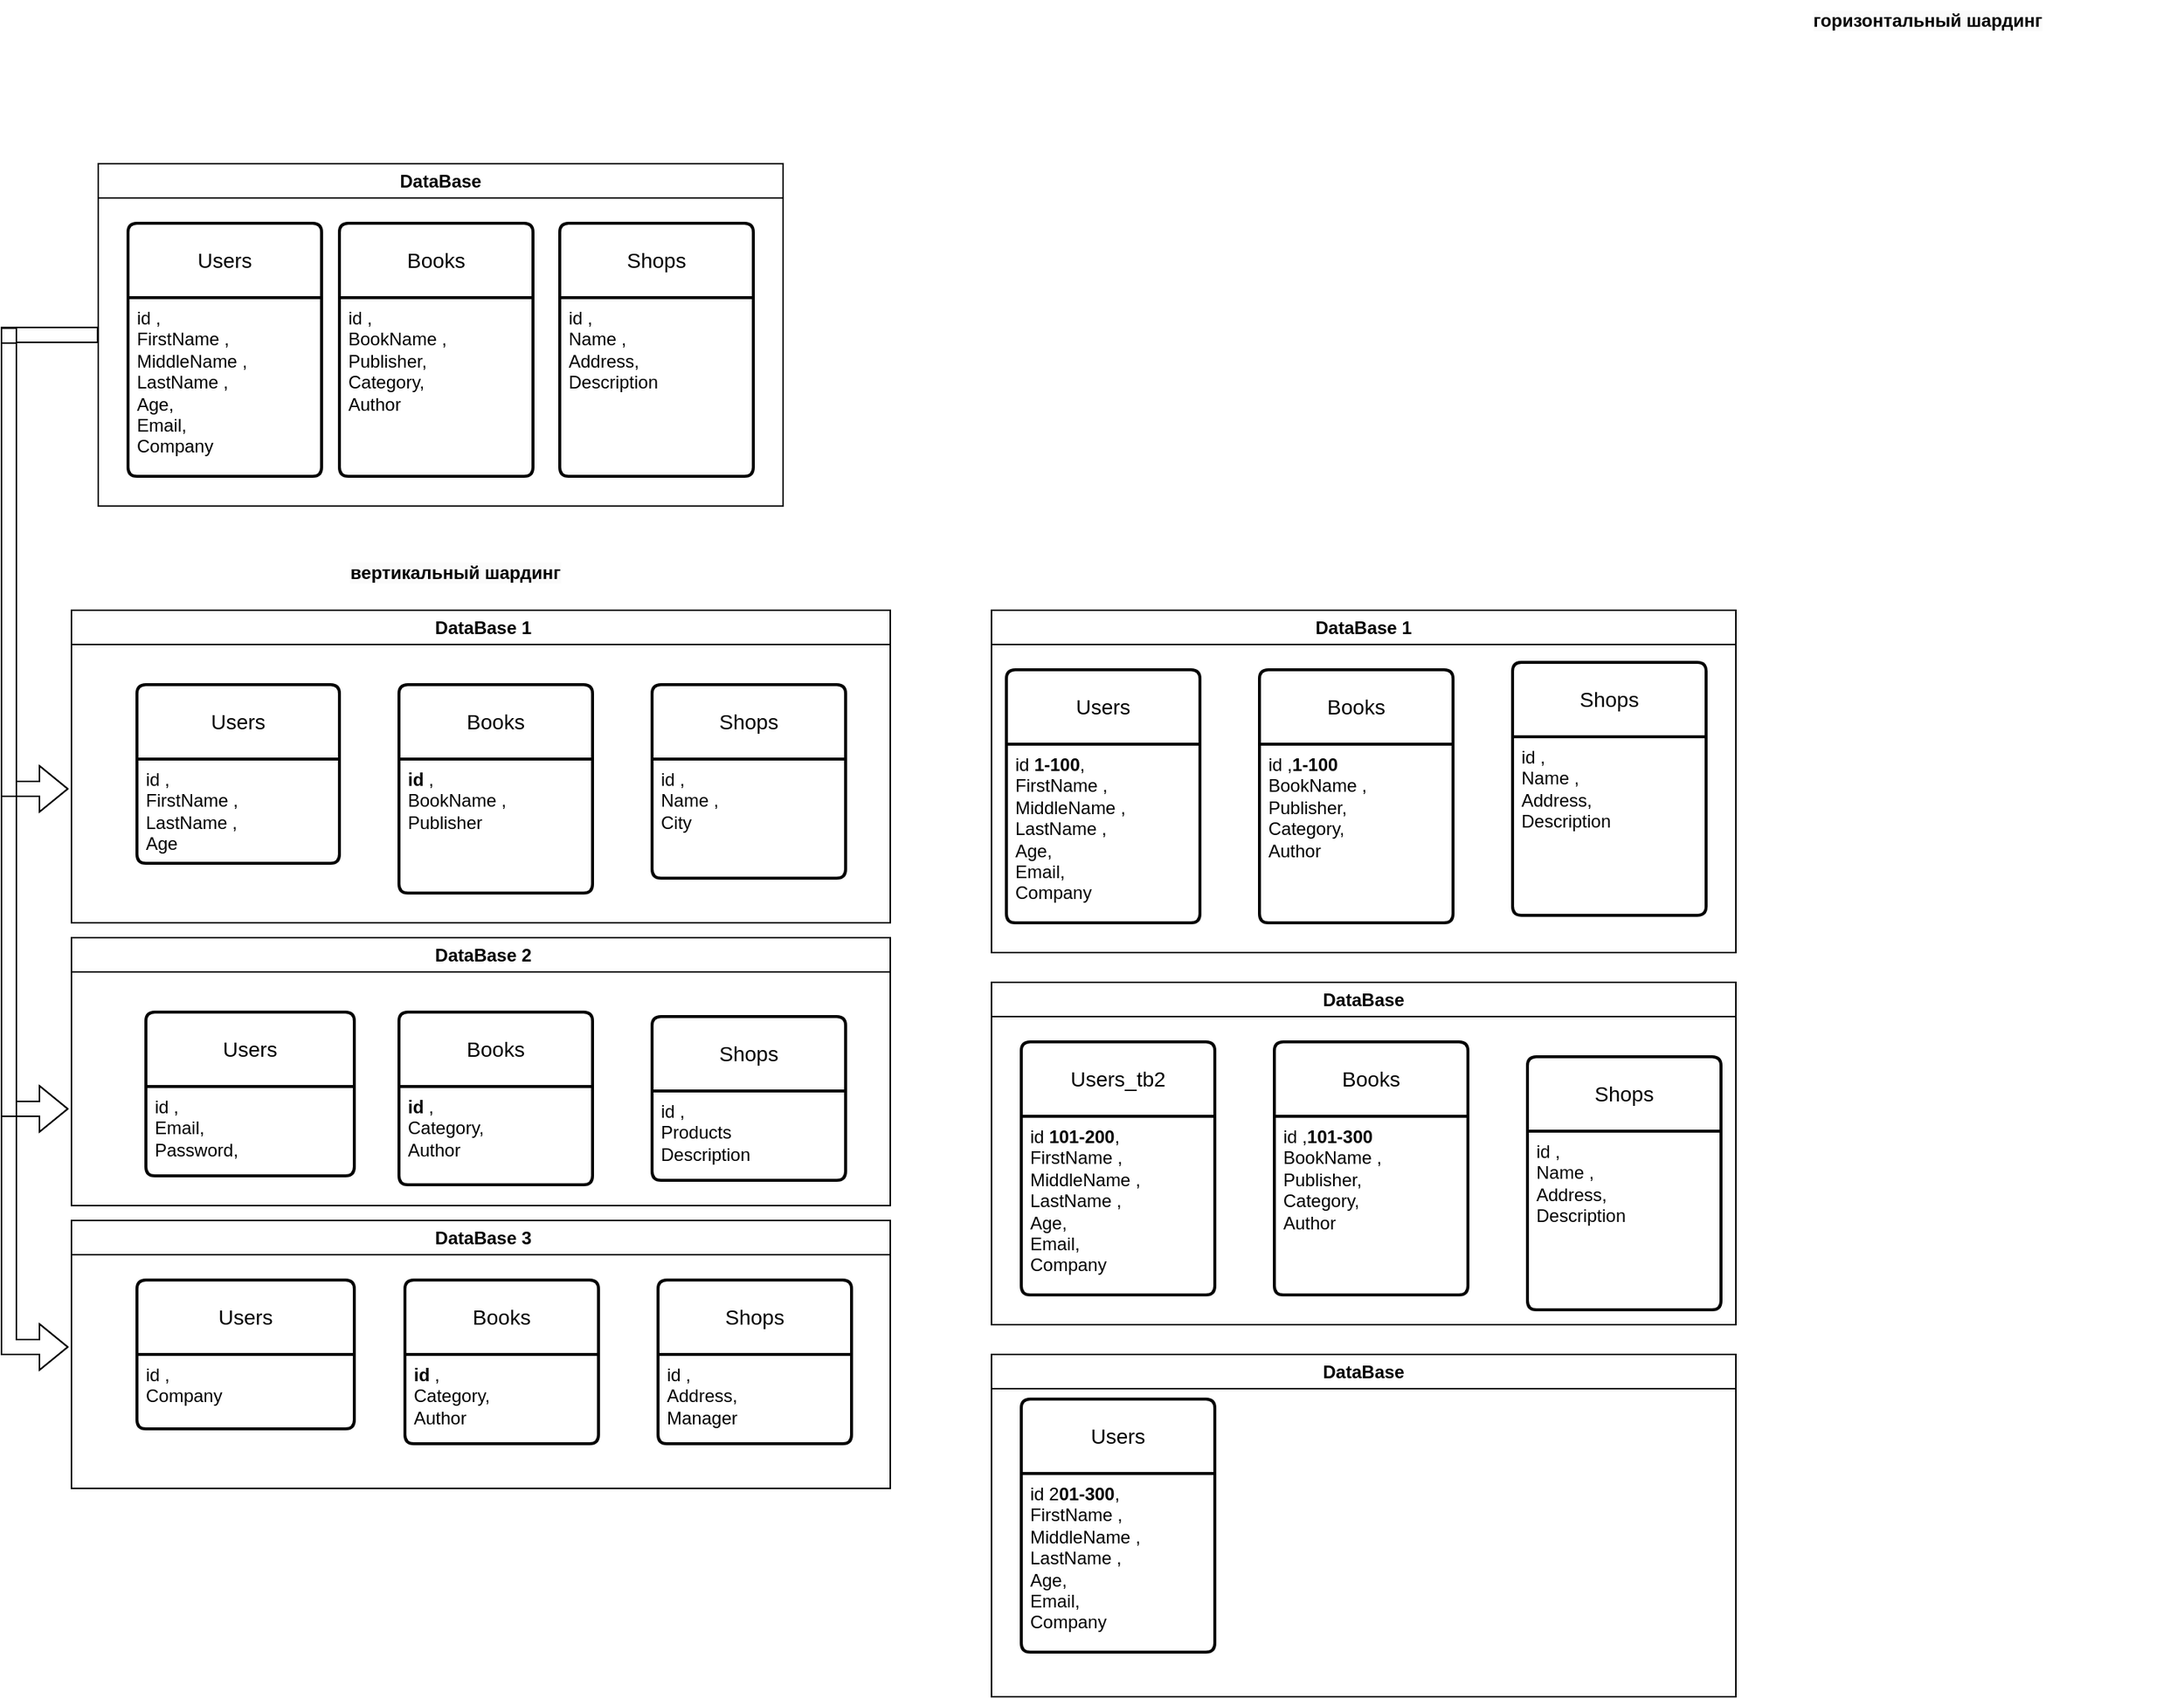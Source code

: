 <mxfile version="21.6.8" type="github">
  <diagram id="C5RBs43oDa-KdzZeNtuy" name="Page-1">
    <mxGraphModel dx="1386" dy="1936" grid="1" gridSize="10" guides="1" tooltips="1" connect="1" arrows="1" fold="1" page="1" pageScale="1" pageWidth="827" pageHeight="1169" math="0" shadow="0">
      <root>
        <mxCell id="WIyWlLk6GJQsqaUBKTNV-0" />
        <mxCell id="WIyWlLk6GJQsqaUBKTNV-1" parent="WIyWlLk6GJQsqaUBKTNV-0" />
        <mxCell id="czhrimL0n0Uo2CRbuoZP-21" value="&amp;nbsp;DataBase 1" style="swimlane;whiteSpace=wrap;html=1;" vertex="1" parent="WIyWlLk6GJQsqaUBKTNV-1">
          <mxGeometry x="72" y="330" width="550" height="210" as="geometry" />
        </mxCell>
        <mxCell id="czhrimL0n0Uo2CRbuoZP-22" value="Books" style="swimlane;childLayout=stackLayout;horizontal=1;startSize=50;horizontalStack=0;rounded=1;fontSize=14;fontStyle=0;strokeWidth=2;resizeParent=0;resizeLast=1;shadow=0;dashed=0;align=center;arcSize=4;whiteSpace=wrap;html=1;" vertex="1" parent="czhrimL0n0Uo2CRbuoZP-21">
          <mxGeometry x="220" y="50" width="130" height="140" as="geometry">
            <mxRectangle x="40" y="90" width="130" height="50" as="alternateBounds" />
          </mxGeometry>
        </mxCell>
        <mxCell id="czhrimL0n0Uo2CRbuoZP-23" value="&lt;div&gt;&lt;b&gt;id &lt;/b&gt;,&lt;/div&gt;&lt;div&gt;BookName ,&lt;span style=&quot;&quot;&gt;&lt;/span&gt;&lt;/div&gt;Publisher&lt;div&gt;&lt;br&gt;&lt;/div&gt;" style="align=left;strokeColor=none;fillColor=none;spacingLeft=4;fontSize=12;verticalAlign=top;resizable=0;rotatable=0;part=1;html=1;" vertex="1" parent="czhrimL0n0Uo2CRbuoZP-22">
          <mxGeometry y="50" width="130" height="120" as="geometry" />
        </mxCell>
        <mxCell id="czhrimL0n0Uo2CRbuoZP-30" value="" style="rounded=0;whiteSpace=wrap;html=1;" vertex="1" parent="czhrimL0n0Uo2CRbuoZP-22">
          <mxGeometry y="170" width="130" height="-30" as="geometry" />
        </mxCell>
        <mxCell id="czhrimL0n0Uo2CRbuoZP-19" value="Shops" style="swimlane;childLayout=stackLayout;horizontal=1;startSize=50;horizontalStack=0;rounded=1;fontSize=14;fontStyle=0;strokeWidth=2;resizeParent=0;resizeLast=1;shadow=0;dashed=0;align=center;arcSize=4;whiteSpace=wrap;html=1;" vertex="1" parent="czhrimL0n0Uo2CRbuoZP-21">
          <mxGeometry x="390" y="50" width="130" height="130" as="geometry">
            <mxRectangle x="40" y="90" width="130" height="50" as="alternateBounds" />
          </mxGeometry>
        </mxCell>
        <mxCell id="czhrimL0n0Uo2CRbuoZP-20" value="&lt;div&gt;id ,&lt;/div&gt;&lt;div&gt;Name ,&lt;span style=&quot;&quot;&gt;&lt;/span&gt;&lt;/div&gt;&lt;div&gt;Сity&lt;/div&gt;&lt;span style=&quot;background-color: initial;&quot;&gt;&lt;br&gt;&lt;br&gt;&lt;/span&gt;" style="align=left;strokeColor=none;fillColor=none;spacingLeft=4;fontSize=12;verticalAlign=top;resizable=0;rotatable=0;part=1;html=1;" vertex="1" parent="czhrimL0n0Uo2CRbuoZP-19">
          <mxGeometry y="50" width="130" height="80" as="geometry" />
        </mxCell>
        <mxCell id="czhrimL0n0Uo2CRbuoZP-17" value="Users" style="swimlane;childLayout=stackLayout;horizontal=1;startSize=50;horizontalStack=0;rounded=1;fontSize=14;fontStyle=0;strokeWidth=2;resizeParent=0;resizeLast=1;shadow=0;dashed=0;align=center;arcSize=4;whiteSpace=wrap;html=1;" vertex="1" parent="czhrimL0n0Uo2CRbuoZP-21">
          <mxGeometry x="44" y="50" width="136" height="120" as="geometry">
            <mxRectangle x="40" y="90" width="130" height="50" as="alternateBounds" />
          </mxGeometry>
        </mxCell>
        <mxCell id="czhrimL0n0Uo2CRbuoZP-18" value="&lt;div&gt;id ,&lt;/div&gt;&lt;div&gt;FirstName ,&lt;span style=&quot;&quot;&gt;&lt;/span&gt;&lt;/div&gt;&lt;div&gt;&lt;span style=&quot;background-color: initial;&quot;&gt;LastName ,&lt;/span&gt;&lt;br&gt;&lt;/div&gt;&lt;div&gt;Age&lt;/div&gt;" style="align=left;strokeColor=none;fillColor=none;spacingLeft=4;fontSize=12;verticalAlign=top;resizable=0;rotatable=0;part=1;html=1;" vertex="1" parent="czhrimL0n0Uo2CRbuoZP-17">
          <mxGeometry y="50" width="136" height="70" as="geometry" />
        </mxCell>
        <mxCell id="czhrimL0n0Uo2CRbuoZP-6" value="Users" style="swimlane;childLayout=stackLayout;horizontal=1;startSize=50;horizontalStack=0;rounded=1;fontSize=14;fontStyle=0;strokeWidth=2;resizeParent=0;resizeLast=1;shadow=0;dashed=0;align=center;arcSize=4;whiteSpace=wrap;html=1;" vertex="1" parent="WIyWlLk6GJQsqaUBKTNV-1">
          <mxGeometry x="110" y="70" width="130" height="170" as="geometry">
            <mxRectangle x="40" y="90" width="130" height="50" as="alternateBounds" />
          </mxGeometry>
        </mxCell>
        <mxCell id="czhrimL0n0Uo2CRbuoZP-7" value="&lt;div&gt;id ,&lt;/div&gt;&lt;div&gt;FirstName ,&lt;span style=&quot;&quot;&gt;&lt;/span&gt;&lt;/div&gt;&lt;div&gt;&lt;span style=&quot;&quot;&gt;MiddleName ,&lt;/span&gt;&lt;/div&gt;&lt;div&gt;LastName ,&lt;/div&gt;&lt;div&gt;Age,&lt;/div&gt;&lt;div&gt;Email,&lt;/div&gt;&lt;div&gt;Company&lt;/div&gt;" style="align=left;strokeColor=none;fillColor=none;spacingLeft=4;fontSize=12;verticalAlign=top;resizable=0;rotatable=0;part=1;html=1;" vertex="1" parent="czhrimL0n0Uo2CRbuoZP-6">
          <mxGeometry y="50" width="130" height="120" as="geometry" />
        </mxCell>
        <mxCell id="czhrimL0n0Uo2CRbuoZP-10" value="Shops" style="swimlane;childLayout=stackLayout;horizontal=1;startSize=50;horizontalStack=0;rounded=1;fontSize=14;fontStyle=0;strokeWidth=2;resizeParent=0;resizeLast=1;shadow=0;dashed=0;align=center;arcSize=4;whiteSpace=wrap;html=1;" vertex="1" parent="WIyWlLk6GJQsqaUBKTNV-1">
          <mxGeometry x="400" y="70" width="130" height="170" as="geometry">
            <mxRectangle x="40" y="90" width="130" height="50" as="alternateBounds" />
          </mxGeometry>
        </mxCell>
        <mxCell id="czhrimL0n0Uo2CRbuoZP-11" value="&lt;div&gt;id ,&lt;/div&gt;&lt;div&gt;Name ,&lt;span style=&quot;&quot;&gt;&lt;/span&gt;&lt;/div&gt;Address&lt;span style=&quot;background-color: initial;&quot;&gt;,&lt;br&gt;Description&lt;br&gt;&lt;br&gt;&lt;/span&gt;" style="align=left;strokeColor=none;fillColor=none;spacingLeft=4;fontSize=12;verticalAlign=top;resizable=0;rotatable=0;part=1;html=1;" vertex="1" parent="czhrimL0n0Uo2CRbuoZP-10">
          <mxGeometry y="50" width="130" height="120" as="geometry" />
        </mxCell>
        <mxCell id="czhrimL0n0Uo2CRbuoZP-13" value="DataBase" style="swimlane;whiteSpace=wrap;html=1;" vertex="1" parent="WIyWlLk6GJQsqaUBKTNV-1">
          <mxGeometry x="90" y="30" width="460" height="230" as="geometry" />
        </mxCell>
        <mxCell id="czhrimL0n0Uo2CRbuoZP-8" value="Books" style="swimlane;childLayout=stackLayout;horizontal=1;startSize=50;horizontalStack=0;rounded=1;fontSize=14;fontStyle=0;strokeWidth=2;resizeParent=0;resizeLast=1;shadow=0;dashed=0;align=center;arcSize=4;whiteSpace=wrap;html=1;" vertex="1" parent="czhrimL0n0Uo2CRbuoZP-13">
          <mxGeometry x="162" y="40" width="130" height="170" as="geometry">
            <mxRectangle x="40" y="90" width="130" height="50" as="alternateBounds" />
          </mxGeometry>
        </mxCell>
        <mxCell id="czhrimL0n0Uo2CRbuoZP-9" value="&lt;div&gt;id ,&lt;/div&gt;&lt;div&gt;BookName ,&lt;span style=&quot;&quot;&gt;&lt;/span&gt;&lt;/div&gt;Publisher&lt;span style=&quot;background-color: initial;&quot;&gt;,&lt;/span&gt;&lt;br&gt;&lt;div&gt;Category,&lt;/div&gt;&lt;div&gt;Author&lt;br&gt;&lt;/div&gt;" style="align=left;strokeColor=none;fillColor=none;spacingLeft=4;fontSize=12;verticalAlign=top;resizable=0;rotatable=0;part=1;html=1;" vertex="1" parent="czhrimL0n0Uo2CRbuoZP-8">
          <mxGeometry y="50" width="130" height="120" as="geometry" />
        </mxCell>
        <mxCell id="czhrimL0n0Uo2CRbuoZP-66" value="DataBase" style="swimlane;whiteSpace=wrap;html=1;" vertex="1" parent="WIyWlLk6GJQsqaUBKTNV-1">
          <mxGeometry x="690" y="580" width="500" height="230" as="geometry" />
        </mxCell>
        <mxCell id="czhrimL0n0Uo2CRbuoZP-69" value="Users_tb2" style="swimlane;childLayout=stackLayout;horizontal=1;startSize=50;horizontalStack=0;rounded=1;fontSize=14;fontStyle=0;strokeWidth=2;resizeParent=0;resizeLast=1;shadow=0;dashed=0;align=center;arcSize=4;whiteSpace=wrap;html=1;" vertex="1" parent="czhrimL0n0Uo2CRbuoZP-66">
          <mxGeometry x="20" y="40" width="130" height="170" as="geometry">
            <mxRectangle x="40" y="90" width="130" height="50" as="alternateBounds" />
          </mxGeometry>
        </mxCell>
        <mxCell id="czhrimL0n0Uo2CRbuoZP-70" value="&lt;div&gt;id &lt;b&gt;101-200&lt;/b&gt;,&lt;/div&gt;&lt;div&gt;FirstName ,&lt;span style=&quot;&quot;&gt;&lt;/span&gt;&lt;/div&gt;&lt;div&gt;&lt;span style=&quot;&quot;&gt;MiddleName ,&lt;/span&gt;&lt;/div&gt;&lt;div&gt;LastName ,&lt;/div&gt;&lt;div&gt;Age,&lt;/div&gt;&lt;div&gt;Email,&lt;/div&gt;&lt;div&gt;Company&lt;/div&gt;" style="align=left;strokeColor=none;fillColor=none;spacingLeft=4;fontSize=12;verticalAlign=top;resizable=0;rotatable=0;part=1;html=1;" vertex="1" parent="czhrimL0n0Uo2CRbuoZP-69">
          <mxGeometry y="50" width="130" height="120" as="geometry" />
        </mxCell>
        <mxCell id="czhrimL0n0Uo2CRbuoZP-176" value="Books" style="swimlane;childLayout=stackLayout;horizontal=1;startSize=50;horizontalStack=0;rounded=1;fontSize=14;fontStyle=0;strokeWidth=2;resizeParent=0;resizeLast=1;shadow=0;dashed=0;align=center;arcSize=4;whiteSpace=wrap;html=1;" vertex="1" parent="czhrimL0n0Uo2CRbuoZP-66">
          <mxGeometry x="190" y="40" width="130" height="170" as="geometry">
            <mxRectangle x="40" y="90" width="130" height="50" as="alternateBounds" />
          </mxGeometry>
        </mxCell>
        <mxCell id="czhrimL0n0Uo2CRbuoZP-177" value="&lt;div&gt;id ,&lt;b&gt;101-300&lt;/b&gt;&lt;/div&gt;&lt;div&gt;BookName ,&lt;span style=&quot;&quot;&gt;&lt;/span&gt;&lt;/div&gt;Publisher&lt;span style=&quot;background-color: initial;&quot;&gt;,&lt;/span&gt;&lt;br&gt;&lt;div&gt;Category,&lt;/div&gt;&lt;div&gt;Author&lt;br&gt;&lt;/div&gt;" style="align=left;strokeColor=none;fillColor=none;spacingLeft=4;fontSize=12;verticalAlign=top;resizable=0;rotatable=0;part=1;html=1;" vertex="1" parent="czhrimL0n0Uo2CRbuoZP-176">
          <mxGeometry y="50" width="130" height="120" as="geometry" />
        </mxCell>
        <mxCell id="czhrimL0n0Uo2CRbuoZP-178" value="Shops" style="swimlane;childLayout=stackLayout;horizontal=1;startSize=50;horizontalStack=0;rounded=1;fontSize=14;fontStyle=0;strokeWidth=2;resizeParent=0;resizeLast=1;shadow=0;dashed=0;align=center;arcSize=4;whiteSpace=wrap;html=1;" vertex="1" parent="czhrimL0n0Uo2CRbuoZP-66">
          <mxGeometry x="360" y="50" width="130" height="170" as="geometry">
            <mxRectangle x="40" y="90" width="130" height="50" as="alternateBounds" />
          </mxGeometry>
        </mxCell>
        <mxCell id="czhrimL0n0Uo2CRbuoZP-179" value="&lt;div&gt;id ,&lt;/div&gt;&lt;div&gt;Name ,&lt;span style=&quot;&quot;&gt;&lt;/span&gt;&lt;/div&gt;Address&lt;span style=&quot;background-color: initial;&quot;&gt;,&lt;br&gt;Description&lt;br&gt;&lt;br&gt;&lt;/span&gt;" style="align=left;strokeColor=none;fillColor=none;spacingLeft=4;fontSize=12;verticalAlign=top;resizable=0;rotatable=0;part=1;html=1;" vertex="1" parent="czhrimL0n0Uo2CRbuoZP-178">
          <mxGeometry y="50" width="130" height="120" as="geometry" />
        </mxCell>
        <mxCell id="czhrimL0n0Uo2CRbuoZP-96" value="" style="group" vertex="1" connectable="0" parent="WIyWlLk6GJQsqaUBKTNV-1">
          <mxGeometry x="690" y="330" width="530" height="230" as="geometry" />
        </mxCell>
        <mxCell id="czhrimL0n0Uo2CRbuoZP-55" value="Users" style="swimlane;childLayout=stackLayout;horizontal=1;startSize=50;horizontalStack=0;rounded=1;fontSize=14;fontStyle=0;strokeWidth=2;resizeParent=0;resizeLast=1;shadow=0;dashed=0;align=center;arcSize=4;whiteSpace=wrap;html=1;" vertex="1" parent="czhrimL0n0Uo2CRbuoZP-96">
          <mxGeometry x="10" y="40" width="130" height="170" as="geometry">
            <mxRectangle x="40" y="90" width="130" height="50" as="alternateBounds" />
          </mxGeometry>
        </mxCell>
        <mxCell id="czhrimL0n0Uo2CRbuoZP-56" value="&lt;div&gt;id &lt;b&gt;1-100&lt;/b&gt;,&lt;/div&gt;&lt;div&gt;FirstName ,&lt;span style=&quot;&quot;&gt;&lt;/span&gt;&lt;/div&gt;&lt;div&gt;&lt;span style=&quot;&quot;&gt;MiddleName ,&lt;/span&gt;&lt;/div&gt;&lt;div&gt;LastName ,&lt;/div&gt;&lt;div&gt;Age,&lt;/div&gt;&lt;div&gt;Email,&lt;/div&gt;&lt;div&gt;Company&lt;/div&gt;" style="align=left;strokeColor=none;fillColor=none;spacingLeft=4;fontSize=12;verticalAlign=top;resizable=0;rotatable=0;part=1;html=1;" vertex="1" parent="czhrimL0n0Uo2CRbuoZP-55">
          <mxGeometry y="50" width="130" height="120" as="geometry" />
        </mxCell>
        <mxCell id="czhrimL0n0Uo2CRbuoZP-59" value="DataBase 1" style="swimlane;whiteSpace=wrap;html=1;" vertex="1" parent="czhrimL0n0Uo2CRbuoZP-96">
          <mxGeometry width="500" height="230" as="geometry" />
        </mxCell>
        <mxCell id="czhrimL0n0Uo2CRbuoZP-172" value="Shops" style="swimlane;childLayout=stackLayout;horizontal=1;startSize=50;horizontalStack=0;rounded=1;fontSize=14;fontStyle=0;strokeWidth=2;resizeParent=0;resizeLast=1;shadow=0;dashed=0;align=center;arcSize=4;whiteSpace=wrap;html=1;" vertex="1" parent="czhrimL0n0Uo2CRbuoZP-59">
          <mxGeometry x="350" y="35" width="130" height="170" as="geometry">
            <mxRectangle x="40" y="90" width="130" height="50" as="alternateBounds" />
          </mxGeometry>
        </mxCell>
        <mxCell id="czhrimL0n0Uo2CRbuoZP-173" value="&lt;div&gt;id ,&lt;/div&gt;&lt;div&gt;Name ,&lt;span style=&quot;&quot;&gt;&lt;/span&gt;&lt;/div&gt;Address&lt;span style=&quot;background-color: initial;&quot;&gt;,&lt;br&gt;Description&lt;br&gt;&lt;br&gt;&lt;/span&gt;" style="align=left;strokeColor=none;fillColor=none;spacingLeft=4;fontSize=12;verticalAlign=top;resizable=0;rotatable=0;part=1;html=1;" vertex="1" parent="czhrimL0n0Uo2CRbuoZP-172">
          <mxGeometry y="50" width="130" height="120" as="geometry" />
        </mxCell>
        <mxCell id="czhrimL0n0Uo2CRbuoZP-174" value="Books" style="swimlane;childLayout=stackLayout;horizontal=1;startSize=50;horizontalStack=0;rounded=1;fontSize=14;fontStyle=0;strokeWidth=2;resizeParent=0;resizeLast=1;shadow=0;dashed=0;align=center;arcSize=4;whiteSpace=wrap;html=1;" vertex="1" parent="czhrimL0n0Uo2CRbuoZP-59">
          <mxGeometry x="180" y="40" width="130" height="170" as="geometry">
            <mxRectangle x="40" y="90" width="130" height="50" as="alternateBounds" />
          </mxGeometry>
        </mxCell>
        <mxCell id="czhrimL0n0Uo2CRbuoZP-175" value="&lt;div&gt;id ,&lt;b&gt;1-100&lt;/b&gt;&lt;/div&gt;&lt;div&gt;BookName ,&lt;span style=&quot;&quot;&gt;&lt;/span&gt;&lt;/div&gt;Publisher&lt;span style=&quot;background-color: initial;&quot;&gt;,&lt;/span&gt;&lt;br&gt;&lt;div&gt;Category,&lt;/div&gt;&lt;div&gt;Author&lt;br&gt;&lt;/div&gt;" style="align=left;strokeColor=none;fillColor=none;spacingLeft=4;fontSize=12;verticalAlign=top;resizable=0;rotatable=0;part=1;html=1;" vertex="1" parent="czhrimL0n0Uo2CRbuoZP-174">
          <mxGeometry y="50" width="130" height="120" as="geometry" />
        </mxCell>
        <mxCell id="czhrimL0n0Uo2CRbuoZP-98" value="&lt;span style=&quot;color: rgb(0, 0, 0); font-family: Helvetica; font-size: 12px; font-style: normal; font-variant-ligatures: normal; font-variant-caps: normal; font-weight: 700; letter-spacing: normal; orphans: 2; text-align: center; text-indent: 0px; text-transform: none; widows: 2; word-spacing: 0px; -webkit-text-stroke-width: 0px; background-color: rgb(251, 251, 251); text-decoration-thickness: initial; text-decoration-style: initial; text-decoration-color: initial; float: none; display: inline !important;&quot;&gt;горизонтальный шардинг&lt;/span&gt;" style="text;whiteSpace=wrap;html=1;" vertex="1" parent="WIyWlLk6GJQsqaUBKTNV-1">
          <mxGeometry x="1240" y="-80" width="250" height="40" as="geometry" />
        </mxCell>
        <mxCell id="czhrimL0n0Uo2CRbuoZP-99" value="&lt;span style=&quot;color: rgb(0, 0, 0); font-family: Helvetica; font-size: 12px; font-style: normal; font-variant-ligatures: normal; font-variant-caps: normal; font-weight: 700; letter-spacing: normal; orphans: 2; text-indent: 0px; text-transform: none; widows: 2; word-spacing: 0px; -webkit-text-stroke-width: 0px; background-color: rgb(251, 251, 251); text-decoration-thickness: initial; text-decoration-style: initial; text-decoration-color: initial; float: none; display: inline !important;&quot;&gt;вертикальный шардинг&lt;/span&gt;" style="text;whiteSpace=wrap;html=1;verticalAlign=middle;align=center;" vertex="1" parent="WIyWlLk6GJQsqaUBKTNV-1">
          <mxGeometry x="210" y="290" width="240" height="30" as="geometry" />
        </mxCell>
        <mxCell id="czhrimL0n0Uo2CRbuoZP-100" value="&amp;nbsp;DataBase 2" style="swimlane;whiteSpace=wrap;html=1;" vertex="1" parent="WIyWlLk6GJQsqaUBKTNV-1">
          <mxGeometry x="72" y="550" width="550" height="180" as="geometry">
            <mxRectangle x="40" y="560" width="100" height="30" as="alternateBounds" />
          </mxGeometry>
        </mxCell>
        <mxCell id="czhrimL0n0Uo2CRbuoZP-107" value="Users" style="swimlane;childLayout=stackLayout;horizontal=1;startSize=50;horizontalStack=0;rounded=1;fontSize=14;fontStyle=0;strokeWidth=2;resizeParent=0;resizeLast=1;shadow=0;dashed=0;align=center;arcSize=4;whiteSpace=wrap;html=1;" vertex="1" parent="czhrimL0n0Uo2CRbuoZP-100">
          <mxGeometry x="50" y="50" width="140" height="110" as="geometry">
            <mxRectangle x="40" y="90" width="130" height="50" as="alternateBounds" />
          </mxGeometry>
        </mxCell>
        <mxCell id="czhrimL0n0Uo2CRbuoZP-108" value="&lt;div&gt;id ,&lt;/div&gt;&lt;div&gt;&lt;span style=&quot;background-color: initial;&quot;&gt;Email,&lt;/span&gt;&lt;br&gt;&lt;/div&gt;&lt;div&gt;&lt;span style=&quot;background-color: initial;&quot;&gt;Password,&lt;br&gt;&lt;/span&gt;&lt;/div&gt;" style="align=left;strokeColor=none;fillColor=none;spacingLeft=4;fontSize=12;verticalAlign=top;resizable=0;rotatable=0;part=1;html=1;" vertex="1" parent="czhrimL0n0Uo2CRbuoZP-107">
          <mxGeometry y="50" width="140" height="60" as="geometry" />
        </mxCell>
        <mxCell id="czhrimL0n0Uo2CRbuoZP-111" value="Shops" style="swimlane;childLayout=stackLayout;horizontal=1;startSize=50;horizontalStack=0;rounded=1;fontSize=14;fontStyle=0;strokeWidth=2;resizeParent=0;resizeLast=1;shadow=0;dashed=0;align=center;arcSize=4;whiteSpace=wrap;html=1;" vertex="1" parent="czhrimL0n0Uo2CRbuoZP-100">
          <mxGeometry x="390" y="53" width="130" height="110" as="geometry">
            <mxRectangle x="40" y="90" width="130" height="50" as="alternateBounds" />
          </mxGeometry>
        </mxCell>
        <mxCell id="czhrimL0n0Uo2CRbuoZP-112" value="&lt;div&gt;id ,&lt;/div&gt;&lt;div&gt;&lt;/div&gt;&lt;span style=&quot;background-color: initial;&quot;&gt;Products&lt;br&gt;Description&lt;br&gt;&lt;br&gt;&lt;/span&gt;" style="align=left;strokeColor=none;fillColor=none;spacingLeft=4;fontSize=12;verticalAlign=top;resizable=0;rotatable=0;part=1;html=1;" vertex="1" parent="czhrimL0n0Uo2CRbuoZP-111">
          <mxGeometry y="50" width="130" height="60" as="geometry" />
        </mxCell>
        <mxCell id="czhrimL0n0Uo2CRbuoZP-115" value="Books" style="swimlane;childLayout=stackLayout;horizontal=1;startSize=50;horizontalStack=0;rounded=1;fontSize=14;fontStyle=0;strokeWidth=2;resizeParent=0;resizeLast=1;shadow=0;dashed=0;align=center;arcSize=4;whiteSpace=wrap;html=1;" vertex="1" parent="czhrimL0n0Uo2CRbuoZP-100">
          <mxGeometry x="220" y="50" width="130" height="116" as="geometry">
            <mxRectangle x="40" y="90" width="130" height="50" as="alternateBounds" />
          </mxGeometry>
        </mxCell>
        <mxCell id="czhrimL0n0Uo2CRbuoZP-116" value="&lt;div&gt;&lt;b&gt;id &lt;/b&gt;,&lt;/div&gt;&lt;div&gt;&lt;/div&gt;&lt;div&gt;Category,&lt;/div&gt;&lt;div&gt;Author&lt;/div&gt;&lt;div&gt;&lt;br&gt;&lt;/div&gt;" style="align=left;strokeColor=none;fillColor=none;spacingLeft=4;fontSize=12;verticalAlign=top;resizable=0;rotatable=0;part=1;html=1;" vertex="1" parent="czhrimL0n0Uo2CRbuoZP-115">
          <mxGeometry y="50" width="130" height="120" as="geometry" />
        </mxCell>
        <mxCell id="czhrimL0n0Uo2CRbuoZP-117" value="" style="rounded=0;whiteSpace=wrap;html=1;" vertex="1" parent="czhrimL0n0Uo2CRbuoZP-115">
          <mxGeometry y="170" width="130" height="-54" as="geometry" />
        </mxCell>
        <mxCell id="czhrimL0n0Uo2CRbuoZP-147" value="&amp;nbsp;DataBase 3" style="swimlane;whiteSpace=wrap;html=1;" vertex="1" parent="WIyWlLk6GJQsqaUBKTNV-1">
          <mxGeometry x="72" y="740" width="550" height="180" as="geometry">
            <mxRectangle x="40" y="560" width="100" height="30" as="alternateBounds" />
          </mxGeometry>
        </mxCell>
        <mxCell id="czhrimL0n0Uo2CRbuoZP-150" value="Users" style="swimlane;childLayout=stackLayout;horizontal=1;startSize=50;horizontalStack=0;rounded=1;fontSize=14;fontStyle=0;strokeWidth=2;resizeParent=0;resizeLast=1;shadow=0;dashed=0;align=center;arcSize=4;whiteSpace=wrap;html=1;" vertex="1" parent="czhrimL0n0Uo2CRbuoZP-147">
          <mxGeometry x="44" y="40" width="146" height="100" as="geometry">
            <mxRectangle x="40" y="90" width="130" height="50" as="alternateBounds" />
          </mxGeometry>
        </mxCell>
        <mxCell id="czhrimL0n0Uo2CRbuoZP-151" value="&lt;div&gt;id ,&lt;/div&gt;&lt;div&gt;&lt;span style=&quot;background-color: initial;&quot;&gt;Company&lt;/span&gt;&lt;br&gt;&lt;/div&gt;" style="align=left;strokeColor=none;fillColor=none;spacingLeft=4;fontSize=12;verticalAlign=top;resizable=0;rotatable=0;part=1;html=1;" vertex="1" parent="czhrimL0n0Uo2CRbuoZP-150">
          <mxGeometry y="50" width="146" height="50" as="geometry" />
        </mxCell>
        <mxCell id="czhrimL0n0Uo2CRbuoZP-158" value="Books" style="swimlane;childLayout=stackLayout;horizontal=1;startSize=50;horizontalStack=0;rounded=1;fontSize=14;fontStyle=0;strokeWidth=2;resizeParent=0;resizeLast=1;shadow=0;dashed=0;align=center;arcSize=4;whiteSpace=wrap;html=1;" vertex="1" parent="czhrimL0n0Uo2CRbuoZP-147">
          <mxGeometry x="224" y="40" width="130" height="110" as="geometry">
            <mxRectangle x="40" y="90" width="130" height="50" as="alternateBounds" />
          </mxGeometry>
        </mxCell>
        <mxCell id="czhrimL0n0Uo2CRbuoZP-159" value="&lt;div&gt;&lt;b&gt;id &lt;/b&gt;,&lt;/div&gt;&lt;div&gt;Category,&lt;/div&gt;&lt;div&gt;Author&lt;/div&gt;&lt;div&gt;&lt;br&gt;&lt;/div&gt;" style="align=left;strokeColor=none;fillColor=none;spacingLeft=4;fontSize=12;verticalAlign=top;resizable=0;rotatable=0;part=1;html=1;" vertex="1" parent="czhrimL0n0Uo2CRbuoZP-158">
          <mxGeometry y="50" width="130" height="120" as="geometry" />
        </mxCell>
        <mxCell id="czhrimL0n0Uo2CRbuoZP-160" value="" style="rounded=0;whiteSpace=wrap;html=1;" vertex="1" parent="czhrimL0n0Uo2CRbuoZP-158">
          <mxGeometry y="170" width="130" height="-60" as="geometry" />
        </mxCell>
        <mxCell id="czhrimL0n0Uo2CRbuoZP-161" value="Shops" style="swimlane;childLayout=stackLayout;horizontal=1;startSize=50;horizontalStack=0;rounded=1;fontSize=14;fontStyle=0;strokeWidth=2;resizeParent=0;resizeLast=1;shadow=0;dashed=0;align=center;arcSize=4;whiteSpace=wrap;html=1;" vertex="1" parent="czhrimL0n0Uo2CRbuoZP-147">
          <mxGeometry x="394" y="40" width="130" height="110" as="geometry">
            <mxRectangle x="40" y="90" width="130" height="50" as="alternateBounds" />
          </mxGeometry>
        </mxCell>
        <mxCell id="czhrimL0n0Uo2CRbuoZP-162" value="&lt;div&gt;id ,&lt;/div&gt;&lt;div&gt;&lt;/div&gt;Address&lt;span style=&quot;background-color: initial;&quot;&gt;,&lt;br&gt;Manager&lt;br&gt;&lt;br&gt;&lt;/span&gt;" style="align=left;strokeColor=none;fillColor=none;spacingLeft=4;fontSize=12;verticalAlign=top;resizable=0;rotatable=0;part=1;html=1;" vertex="1" parent="czhrimL0n0Uo2CRbuoZP-161">
          <mxGeometry y="50" width="130" height="60" as="geometry" />
        </mxCell>
        <mxCell id="czhrimL0n0Uo2CRbuoZP-163" value="" style="shape=flexArrow;endArrow=classic;html=1;rounded=0;exitX=0;exitY=0.5;exitDx=0;exitDy=0;fillColor=default;strokeColor=default;" edge="1" parent="WIyWlLk6GJQsqaUBKTNV-1" source="czhrimL0n0Uo2CRbuoZP-13">
          <mxGeometry width="50" height="50" relative="1" as="geometry">
            <mxPoint x="350" y="360" as="sourcePoint" />
            <mxPoint x="70" y="450" as="targetPoint" />
            <Array as="points">
              <mxPoint x="30" y="145" />
              <mxPoint x="30" y="450" />
            </Array>
          </mxGeometry>
        </mxCell>
        <mxCell id="czhrimL0n0Uo2CRbuoZP-164" value="" style="shape=flexArrow;endArrow=classic;html=1;rounded=0;" edge="1" parent="WIyWlLk6GJQsqaUBKTNV-1">
          <mxGeometry width="50" height="50" relative="1" as="geometry">
            <mxPoint x="30" y="150" as="sourcePoint" />
            <mxPoint x="70" y="665" as="targetPoint" />
            <Array as="points">
              <mxPoint x="30" y="360" />
              <mxPoint x="30" y="665" />
            </Array>
          </mxGeometry>
        </mxCell>
        <mxCell id="czhrimL0n0Uo2CRbuoZP-165" value="" style="shape=flexArrow;endArrow=classic;html=1;rounded=0;" edge="1" parent="WIyWlLk6GJQsqaUBKTNV-1">
          <mxGeometry width="50" height="50" relative="1" as="geometry">
            <mxPoint x="30" y="140" as="sourcePoint" />
            <mxPoint x="70" y="825" as="targetPoint" />
            <Array as="points">
              <mxPoint x="30" y="520" />
              <mxPoint x="30" y="825" />
            </Array>
          </mxGeometry>
        </mxCell>
        <mxCell id="czhrimL0n0Uo2CRbuoZP-166" value="DataBase" style="swimlane;whiteSpace=wrap;html=1;" vertex="1" parent="WIyWlLk6GJQsqaUBKTNV-1">
          <mxGeometry x="690" y="830" width="500" height="230" as="geometry" />
        </mxCell>
        <mxCell id="czhrimL0n0Uo2CRbuoZP-94" value="Users" style="swimlane;childLayout=stackLayout;horizontal=1;startSize=50;horizontalStack=0;rounded=1;fontSize=14;fontStyle=0;strokeWidth=2;resizeParent=0;resizeLast=1;shadow=0;dashed=0;align=center;arcSize=4;whiteSpace=wrap;html=1;" vertex="1" parent="czhrimL0n0Uo2CRbuoZP-166">
          <mxGeometry x="20" y="30" width="130" height="170" as="geometry">
            <mxRectangle x="40" y="90" width="130" height="50" as="alternateBounds" />
          </mxGeometry>
        </mxCell>
        <mxCell id="czhrimL0n0Uo2CRbuoZP-95" value="&lt;div&gt;id 2&lt;b&gt;01-300&lt;/b&gt;,&lt;/div&gt;&lt;div&gt;FirstName ,&lt;span style=&quot;&quot;&gt;&lt;/span&gt;&lt;/div&gt;&lt;div&gt;&lt;span style=&quot;&quot;&gt;MiddleName ,&lt;/span&gt;&lt;/div&gt;&lt;div&gt;LastName ,&lt;/div&gt;&lt;div&gt;Age,&lt;/div&gt;&lt;div&gt;Email,&lt;/div&gt;&lt;div&gt;Company&lt;/div&gt;" style="align=left;strokeColor=none;fillColor=none;spacingLeft=4;fontSize=12;verticalAlign=top;resizable=0;rotatable=0;part=1;html=1;" vertex="1" parent="czhrimL0n0Uo2CRbuoZP-94">
          <mxGeometry y="50" width="130" height="120" as="geometry" />
        </mxCell>
      </root>
    </mxGraphModel>
  </diagram>
</mxfile>
